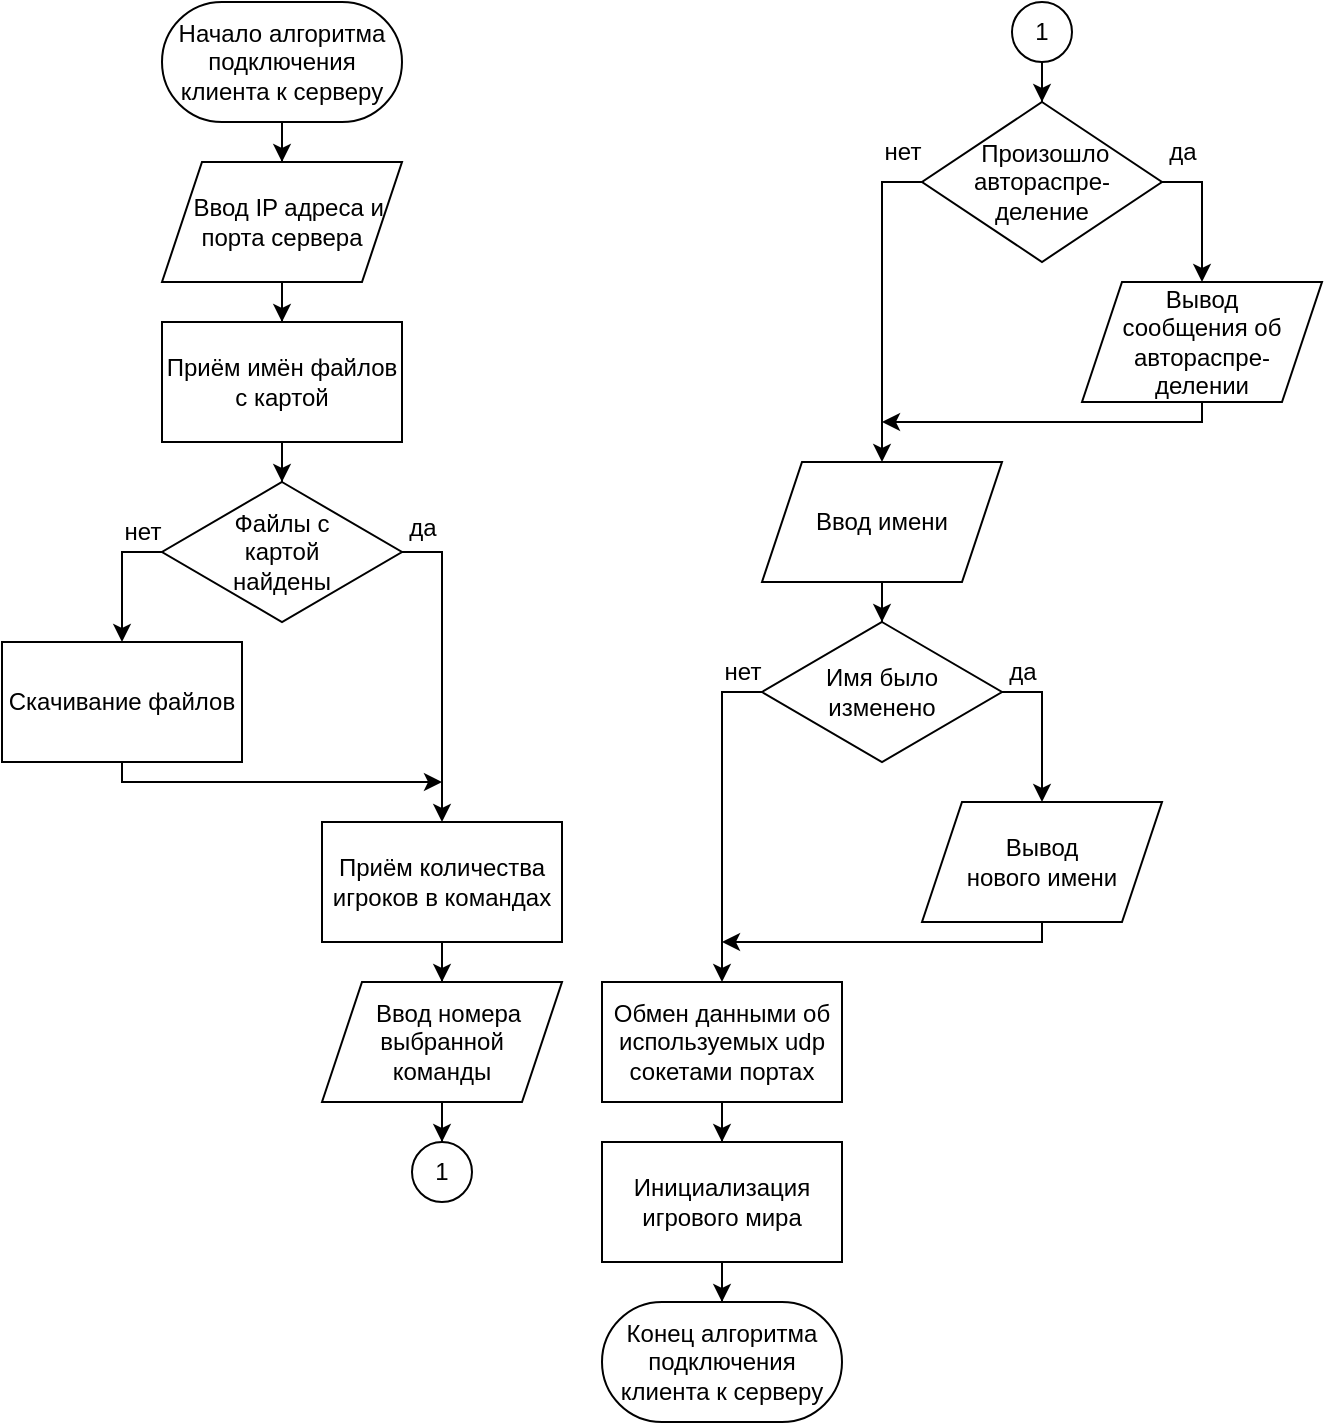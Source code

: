 <mxfile version="21.3.3" type="device">
  <diagram name="Страница 1" id="ssbt3cCxLgwBZl8ReIaV">
    <mxGraphModel dx="2345" dy="951" grid="1" gridSize="10" guides="1" tooltips="1" connect="1" arrows="1" fold="1" page="1" pageScale="1" pageWidth="2339" pageHeight="3300" math="0" shadow="0">
      <root>
        <mxCell id="0" />
        <mxCell id="1" parent="0" />
        <mxCell id="pJw5Jc8nmdxxSjREYrTg-7" style="edgeStyle=orthogonalEdgeStyle;rounded=0;orthogonalLoop=1;jettySize=auto;html=1;entryX=0.5;entryY=0;entryDx=0;entryDy=0;" parent="1" source="pJw5Jc8nmdxxSjREYrTg-4" target="pJw5Jc8nmdxxSjREYrTg-6" edge="1">
          <mxGeometry relative="1" as="geometry" />
        </mxCell>
        <mxCell id="pJw5Jc8nmdxxSjREYrTg-4" value="Начало алгоритма подключения клиента к серверу" style="rounded=1;whiteSpace=wrap;html=1;arcSize=50;" parent="1" vertex="1">
          <mxGeometry x="80" width="120" height="60" as="geometry" />
        </mxCell>
        <mxCell id="pJw5Jc8nmdxxSjREYrTg-5" value="Конец алгоритма подключения клиента к серверу" style="rounded=1;whiteSpace=wrap;html=1;arcSize=50;" parent="1" vertex="1">
          <mxGeometry x="300" y="650" width="120" height="60" as="geometry" />
        </mxCell>
        <mxCell id="pJw5Jc8nmdxxSjREYrTg-10" style="edgeStyle=orthogonalEdgeStyle;rounded=0;orthogonalLoop=1;jettySize=auto;html=1;entryX=0.5;entryY=0;entryDx=0;entryDy=0;" parent="1" source="pJw5Jc8nmdxxSjREYrTg-6" target="pJw5Jc8nmdxxSjREYrTg-9" edge="1">
          <mxGeometry relative="1" as="geometry" />
        </mxCell>
        <mxCell id="pJw5Jc8nmdxxSjREYrTg-6" value="&amp;nbsp; Ввод IP адреса и порта сервера" style="shape=parallelogram;perimeter=parallelogramPerimeter;whiteSpace=wrap;html=1;fixedSize=1;" parent="1" vertex="1">
          <mxGeometry x="80" y="80" width="120" height="60" as="geometry" />
        </mxCell>
        <mxCell id="pJw5Jc8nmdxxSjREYrTg-13" style="edgeStyle=orthogonalEdgeStyle;rounded=0;orthogonalLoop=1;jettySize=auto;html=1;entryX=0.5;entryY=0;entryDx=0;entryDy=0;" parent="1" source="pJw5Jc8nmdxxSjREYrTg-8" target="pJw5Jc8nmdxxSjREYrTg-12" edge="1">
          <mxGeometry relative="1" as="geometry">
            <Array as="points">
              <mxPoint x="60" y="275" />
            </Array>
          </mxGeometry>
        </mxCell>
        <mxCell id="pJw5Jc8nmdxxSjREYrTg-16" style="edgeStyle=orthogonalEdgeStyle;rounded=0;orthogonalLoop=1;jettySize=auto;html=1;entryX=0.5;entryY=0;entryDx=0;entryDy=0;" parent="1" source="pJw5Jc8nmdxxSjREYrTg-8" target="pJw5Jc8nmdxxSjREYrTg-15" edge="1">
          <mxGeometry relative="1" as="geometry">
            <Array as="points">
              <mxPoint x="220" y="275" />
            </Array>
          </mxGeometry>
        </mxCell>
        <mxCell id="pJw5Jc8nmdxxSjREYrTg-8" value="Файлы с &lt;br&gt;картой &lt;br&gt;найдены" style="rhombus;whiteSpace=wrap;html=1;" parent="1" vertex="1">
          <mxGeometry x="80" y="240" width="120" height="70" as="geometry" />
        </mxCell>
        <mxCell id="pJw5Jc8nmdxxSjREYrTg-11" style="edgeStyle=orthogonalEdgeStyle;rounded=0;orthogonalLoop=1;jettySize=auto;html=1;entryX=0.5;entryY=0;entryDx=0;entryDy=0;" parent="1" source="pJw5Jc8nmdxxSjREYrTg-9" target="pJw5Jc8nmdxxSjREYrTg-8" edge="1">
          <mxGeometry relative="1" as="geometry" />
        </mxCell>
        <mxCell id="pJw5Jc8nmdxxSjREYrTg-9" value="Приём имён файлов с картой" style="rounded=0;whiteSpace=wrap;html=1;" parent="1" vertex="1">
          <mxGeometry x="80" y="160" width="120" height="60" as="geometry" />
        </mxCell>
        <mxCell id="pJw5Jc8nmdxxSjREYrTg-17" style="edgeStyle=orthogonalEdgeStyle;rounded=0;orthogonalLoop=1;jettySize=auto;html=1;" parent="1" source="pJw5Jc8nmdxxSjREYrTg-12" edge="1">
          <mxGeometry relative="1" as="geometry">
            <mxPoint x="220" y="390" as="targetPoint" />
            <Array as="points">
              <mxPoint x="60" y="390" />
              <mxPoint x="220" y="390" />
            </Array>
          </mxGeometry>
        </mxCell>
        <mxCell id="pJw5Jc8nmdxxSjREYrTg-12" value="Скачивание файлов" style="rounded=0;whiteSpace=wrap;html=1;" parent="1" vertex="1">
          <mxGeometry y="320" width="120" height="60" as="geometry" />
        </mxCell>
        <mxCell id="pJw5Jc8nmdxxSjREYrTg-14" value="нет" style="text;html=1;align=center;verticalAlign=middle;resizable=0;points=[];autosize=1;strokeColor=none;fillColor=none;" parent="1" vertex="1">
          <mxGeometry x="50" y="250" width="40" height="30" as="geometry" />
        </mxCell>
        <mxCell id="pJw5Jc8nmdxxSjREYrTg-19" style="edgeStyle=orthogonalEdgeStyle;rounded=0;orthogonalLoop=1;jettySize=auto;html=1;entryX=0.5;entryY=0;entryDx=0;entryDy=0;" parent="1" source="pJw5Jc8nmdxxSjREYrTg-15" target="pJw5Jc8nmdxxSjREYrTg-18" edge="1">
          <mxGeometry relative="1" as="geometry" />
        </mxCell>
        <mxCell id="pJw5Jc8nmdxxSjREYrTg-15" value="Приём количества игроков в командах" style="rounded=0;whiteSpace=wrap;html=1;" parent="1" vertex="1">
          <mxGeometry x="160" y="410" width="120" height="60" as="geometry" />
        </mxCell>
        <mxCell id="pJw5Jc8nmdxxSjREYrTg-45" style="edgeStyle=orthogonalEdgeStyle;rounded=0;orthogonalLoop=1;jettySize=auto;html=1;entryX=0.5;entryY=0;entryDx=0;entryDy=0;" parent="1" source="pJw5Jc8nmdxxSjREYrTg-18" target="pJw5Jc8nmdxxSjREYrTg-44" edge="1">
          <mxGeometry relative="1" as="geometry" />
        </mxCell>
        <mxCell id="pJw5Jc8nmdxxSjREYrTg-18" value="&amp;nbsp; Ввод номера выбранной&lt;br&gt;команды" style="shape=parallelogram;perimeter=parallelogramPerimeter;whiteSpace=wrap;html=1;fixedSize=1;" parent="1" vertex="1">
          <mxGeometry x="160" y="490" width="120" height="60" as="geometry" />
        </mxCell>
        <mxCell id="pJw5Jc8nmdxxSjREYrTg-24" style="edgeStyle=orthogonalEdgeStyle;rounded=0;orthogonalLoop=1;jettySize=auto;html=1;entryX=0.5;entryY=0;entryDx=0;entryDy=0;" parent="1" source="pJw5Jc8nmdxxSjREYrTg-20" target="pJw5Jc8nmdxxSjREYrTg-23" edge="1">
          <mxGeometry relative="1" as="geometry">
            <Array as="points">
              <mxPoint x="600" y="90" />
            </Array>
          </mxGeometry>
        </mxCell>
        <mxCell id="pJw5Jc8nmdxxSjREYrTg-27" style="edgeStyle=orthogonalEdgeStyle;rounded=0;orthogonalLoop=1;jettySize=auto;html=1;entryX=0.5;entryY=0;entryDx=0;entryDy=0;" parent="1" source="pJw5Jc8nmdxxSjREYrTg-20" edge="1">
          <mxGeometry relative="1" as="geometry">
            <mxPoint x="440" y="230" as="targetPoint" />
            <Array as="points">
              <mxPoint x="440" y="90" />
              <mxPoint x="440" y="220" />
            </Array>
          </mxGeometry>
        </mxCell>
        <mxCell id="pJw5Jc8nmdxxSjREYrTg-20" value="&amp;nbsp;Произошло&lt;br&gt;автораспре-&lt;br&gt;деление" style="rhombus;whiteSpace=wrap;html=1;" parent="1" vertex="1">
          <mxGeometry x="460" y="50" width="120" height="80" as="geometry" />
        </mxCell>
        <mxCell id="pJw5Jc8nmdxxSjREYrTg-22" value="да" style="text;html=1;align=center;verticalAlign=middle;resizable=0;points=[];autosize=1;strokeColor=none;fillColor=none;" parent="1" vertex="1">
          <mxGeometry x="190" y="248" width="40" height="30" as="geometry" />
        </mxCell>
        <mxCell id="pJw5Jc8nmdxxSjREYrTg-28" style="edgeStyle=orthogonalEdgeStyle;rounded=0;orthogonalLoop=1;jettySize=auto;html=1;" parent="1" source="pJw5Jc8nmdxxSjREYrTg-23" edge="1">
          <mxGeometry relative="1" as="geometry">
            <mxPoint x="440" y="210" as="targetPoint" />
            <Array as="points">
              <mxPoint x="600" y="210" />
            </Array>
          </mxGeometry>
        </mxCell>
        <mxCell id="pJw5Jc8nmdxxSjREYrTg-23" value="Вывод &lt;br&gt;сообщения об автораспре-&lt;br&gt;делении" style="shape=parallelogram;perimeter=parallelogramPerimeter;whiteSpace=wrap;html=1;fixedSize=1;" parent="1" vertex="1">
          <mxGeometry x="540" y="140" width="120" height="60" as="geometry" />
        </mxCell>
        <mxCell id="pJw5Jc8nmdxxSjREYrTg-25" value="да" style="text;html=1;align=center;verticalAlign=middle;resizable=0;points=[];autosize=1;strokeColor=none;fillColor=none;" parent="1" vertex="1">
          <mxGeometry x="570" y="60" width="40" height="30" as="geometry" />
        </mxCell>
        <mxCell id="pJw5Jc8nmdxxSjREYrTg-37" style="edgeStyle=orthogonalEdgeStyle;rounded=0;orthogonalLoop=1;jettySize=auto;html=1;entryX=0.5;entryY=0;entryDx=0;entryDy=0;" parent="1" source="pJw5Jc8nmdxxSjREYrTg-29" target="pJw5Jc8nmdxxSjREYrTg-32" edge="1">
          <mxGeometry relative="1" as="geometry" />
        </mxCell>
        <mxCell id="pJw5Jc8nmdxxSjREYrTg-29" value="Ввод имени" style="shape=parallelogram;perimeter=parallelogramPerimeter;whiteSpace=wrap;html=1;fixedSize=1;" parent="1" vertex="1">
          <mxGeometry x="380" y="230" width="120" height="60" as="geometry" />
        </mxCell>
        <mxCell id="pJw5Jc8nmdxxSjREYrTg-30" style="edgeStyle=orthogonalEdgeStyle;rounded=0;orthogonalLoop=1;jettySize=auto;html=1;entryX=0.5;entryY=0;entryDx=0;entryDy=0;exitX=1;exitY=0.5;exitDx=0;exitDy=0;" parent="1" source="pJw5Jc8nmdxxSjREYrTg-32" target="pJw5Jc8nmdxxSjREYrTg-34" edge="1">
          <mxGeometry relative="1" as="geometry">
            <Array as="points">
              <mxPoint x="520" y="345" />
            </Array>
          </mxGeometry>
        </mxCell>
        <mxCell id="pJw5Jc8nmdxxSjREYrTg-31" style="edgeStyle=orthogonalEdgeStyle;rounded=0;orthogonalLoop=1;jettySize=auto;html=1;entryX=0.5;entryY=0;entryDx=0;entryDy=0;exitX=0;exitY=0.5;exitDx=0;exitDy=0;" parent="1" source="pJw5Jc8nmdxxSjREYrTg-32" edge="1">
          <mxGeometry relative="1" as="geometry">
            <mxPoint x="360" y="490" as="targetPoint" />
            <Array as="points">
              <mxPoint x="360" y="345" />
            </Array>
          </mxGeometry>
        </mxCell>
        <mxCell id="pJw5Jc8nmdxxSjREYrTg-32" value="Имя было &lt;br&gt;изменено" style="rhombus;whiteSpace=wrap;html=1;" parent="1" vertex="1">
          <mxGeometry x="380" y="310" width="120" height="70" as="geometry" />
        </mxCell>
        <mxCell id="pJw5Jc8nmdxxSjREYrTg-33" style="edgeStyle=orthogonalEdgeStyle;rounded=0;orthogonalLoop=1;jettySize=auto;html=1;" parent="1" source="pJw5Jc8nmdxxSjREYrTg-34" edge="1">
          <mxGeometry relative="1" as="geometry">
            <mxPoint x="360" y="470" as="targetPoint" />
            <Array as="points">
              <mxPoint x="520" y="470" />
            </Array>
          </mxGeometry>
        </mxCell>
        <mxCell id="pJw5Jc8nmdxxSjREYrTg-34" value="Вывод &lt;br&gt;нового имени" style="shape=parallelogram;perimeter=parallelogramPerimeter;whiteSpace=wrap;html=1;fixedSize=1;" parent="1" vertex="1">
          <mxGeometry x="460" y="400" width="120" height="60" as="geometry" />
        </mxCell>
        <mxCell id="pJw5Jc8nmdxxSjREYrTg-35" value="да" style="text;html=1;align=center;verticalAlign=middle;resizable=0;points=[];autosize=1;strokeColor=none;fillColor=none;" parent="1" vertex="1">
          <mxGeometry x="490" y="320" width="40" height="30" as="geometry" />
        </mxCell>
        <mxCell id="pJw5Jc8nmdxxSjREYrTg-38" value="нет" style="text;html=1;align=center;verticalAlign=middle;resizable=0;points=[];autosize=1;strokeColor=none;fillColor=none;" parent="1" vertex="1">
          <mxGeometry x="430" y="60" width="40" height="30" as="geometry" />
        </mxCell>
        <mxCell id="pJw5Jc8nmdxxSjREYrTg-39" value="нет" style="text;html=1;align=center;verticalAlign=middle;resizable=0;points=[];autosize=1;strokeColor=none;fillColor=none;" parent="1" vertex="1">
          <mxGeometry x="350" y="320" width="40" height="30" as="geometry" />
        </mxCell>
        <mxCell id="pJw5Jc8nmdxxSjREYrTg-42" style="edgeStyle=orthogonalEdgeStyle;rounded=0;orthogonalLoop=1;jettySize=auto;html=1;entryX=0.5;entryY=0;entryDx=0;entryDy=0;" parent="1" source="pJw5Jc8nmdxxSjREYrTg-40" target="pJw5Jc8nmdxxSjREYrTg-41" edge="1">
          <mxGeometry relative="1" as="geometry" />
        </mxCell>
        <mxCell id="pJw5Jc8nmdxxSjREYrTg-40" value="Обмен данными об используемых udp сокетами портах" style="rounded=0;whiteSpace=wrap;html=1;" parent="1" vertex="1">
          <mxGeometry x="300" y="490" width="120" height="60" as="geometry" />
        </mxCell>
        <mxCell id="pJw5Jc8nmdxxSjREYrTg-43" style="edgeStyle=orthogonalEdgeStyle;rounded=0;orthogonalLoop=1;jettySize=auto;html=1;entryX=0.5;entryY=0;entryDx=0;entryDy=0;" parent="1" source="pJw5Jc8nmdxxSjREYrTg-41" target="pJw5Jc8nmdxxSjREYrTg-5" edge="1">
          <mxGeometry relative="1" as="geometry" />
        </mxCell>
        <mxCell id="pJw5Jc8nmdxxSjREYrTg-41" value="Инициализация игрового мира" style="rounded=0;whiteSpace=wrap;html=1;" parent="1" vertex="1">
          <mxGeometry x="300" y="570" width="120" height="60" as="geometry" />
        </mxCell>
        <mxCell id="pJw5Jc8nmdxxSjREYrTg-44" value="1" style="ellipse;whiteSpace=wrap;html=1;aspect=fixed;" parent="1" vertex="1">
          <mxGeometry x="205" y="570" width="30" height="30" as="geometry" />
        </mxCell>
        <mxCell id="pJw5Jc8nmdxxSjREYrTg-47" style="edgeStyle=orthogonalEdgeStyle;rounded=0;orthogonalLoop=1;jettySize=auto;html=1;entryX=0.5;entryY=0;entryDx=0;entryDy=0;" parent="1" source="pJw5Jc8nmdxxSjREYrTg-46" target="pJw5Jc8nmdxxSjREYrTg-20" edge="1">
          <mxGeometry relative="1" as="geometry" />
        </mxCell>
        <mxCell id="pJw5Jc8nmdxxSjREYrTg-46" value="1" style="ellipse;whiteSpace=wrap;html=1;aspect=fixed;" parent="1" vertex="1">
          <mxGeometry x="505" width="30" height="30" as="geometry" />
        </mxCell>
      </root>
    </mxGraphModel>
  </diagram>
</mxfile>
